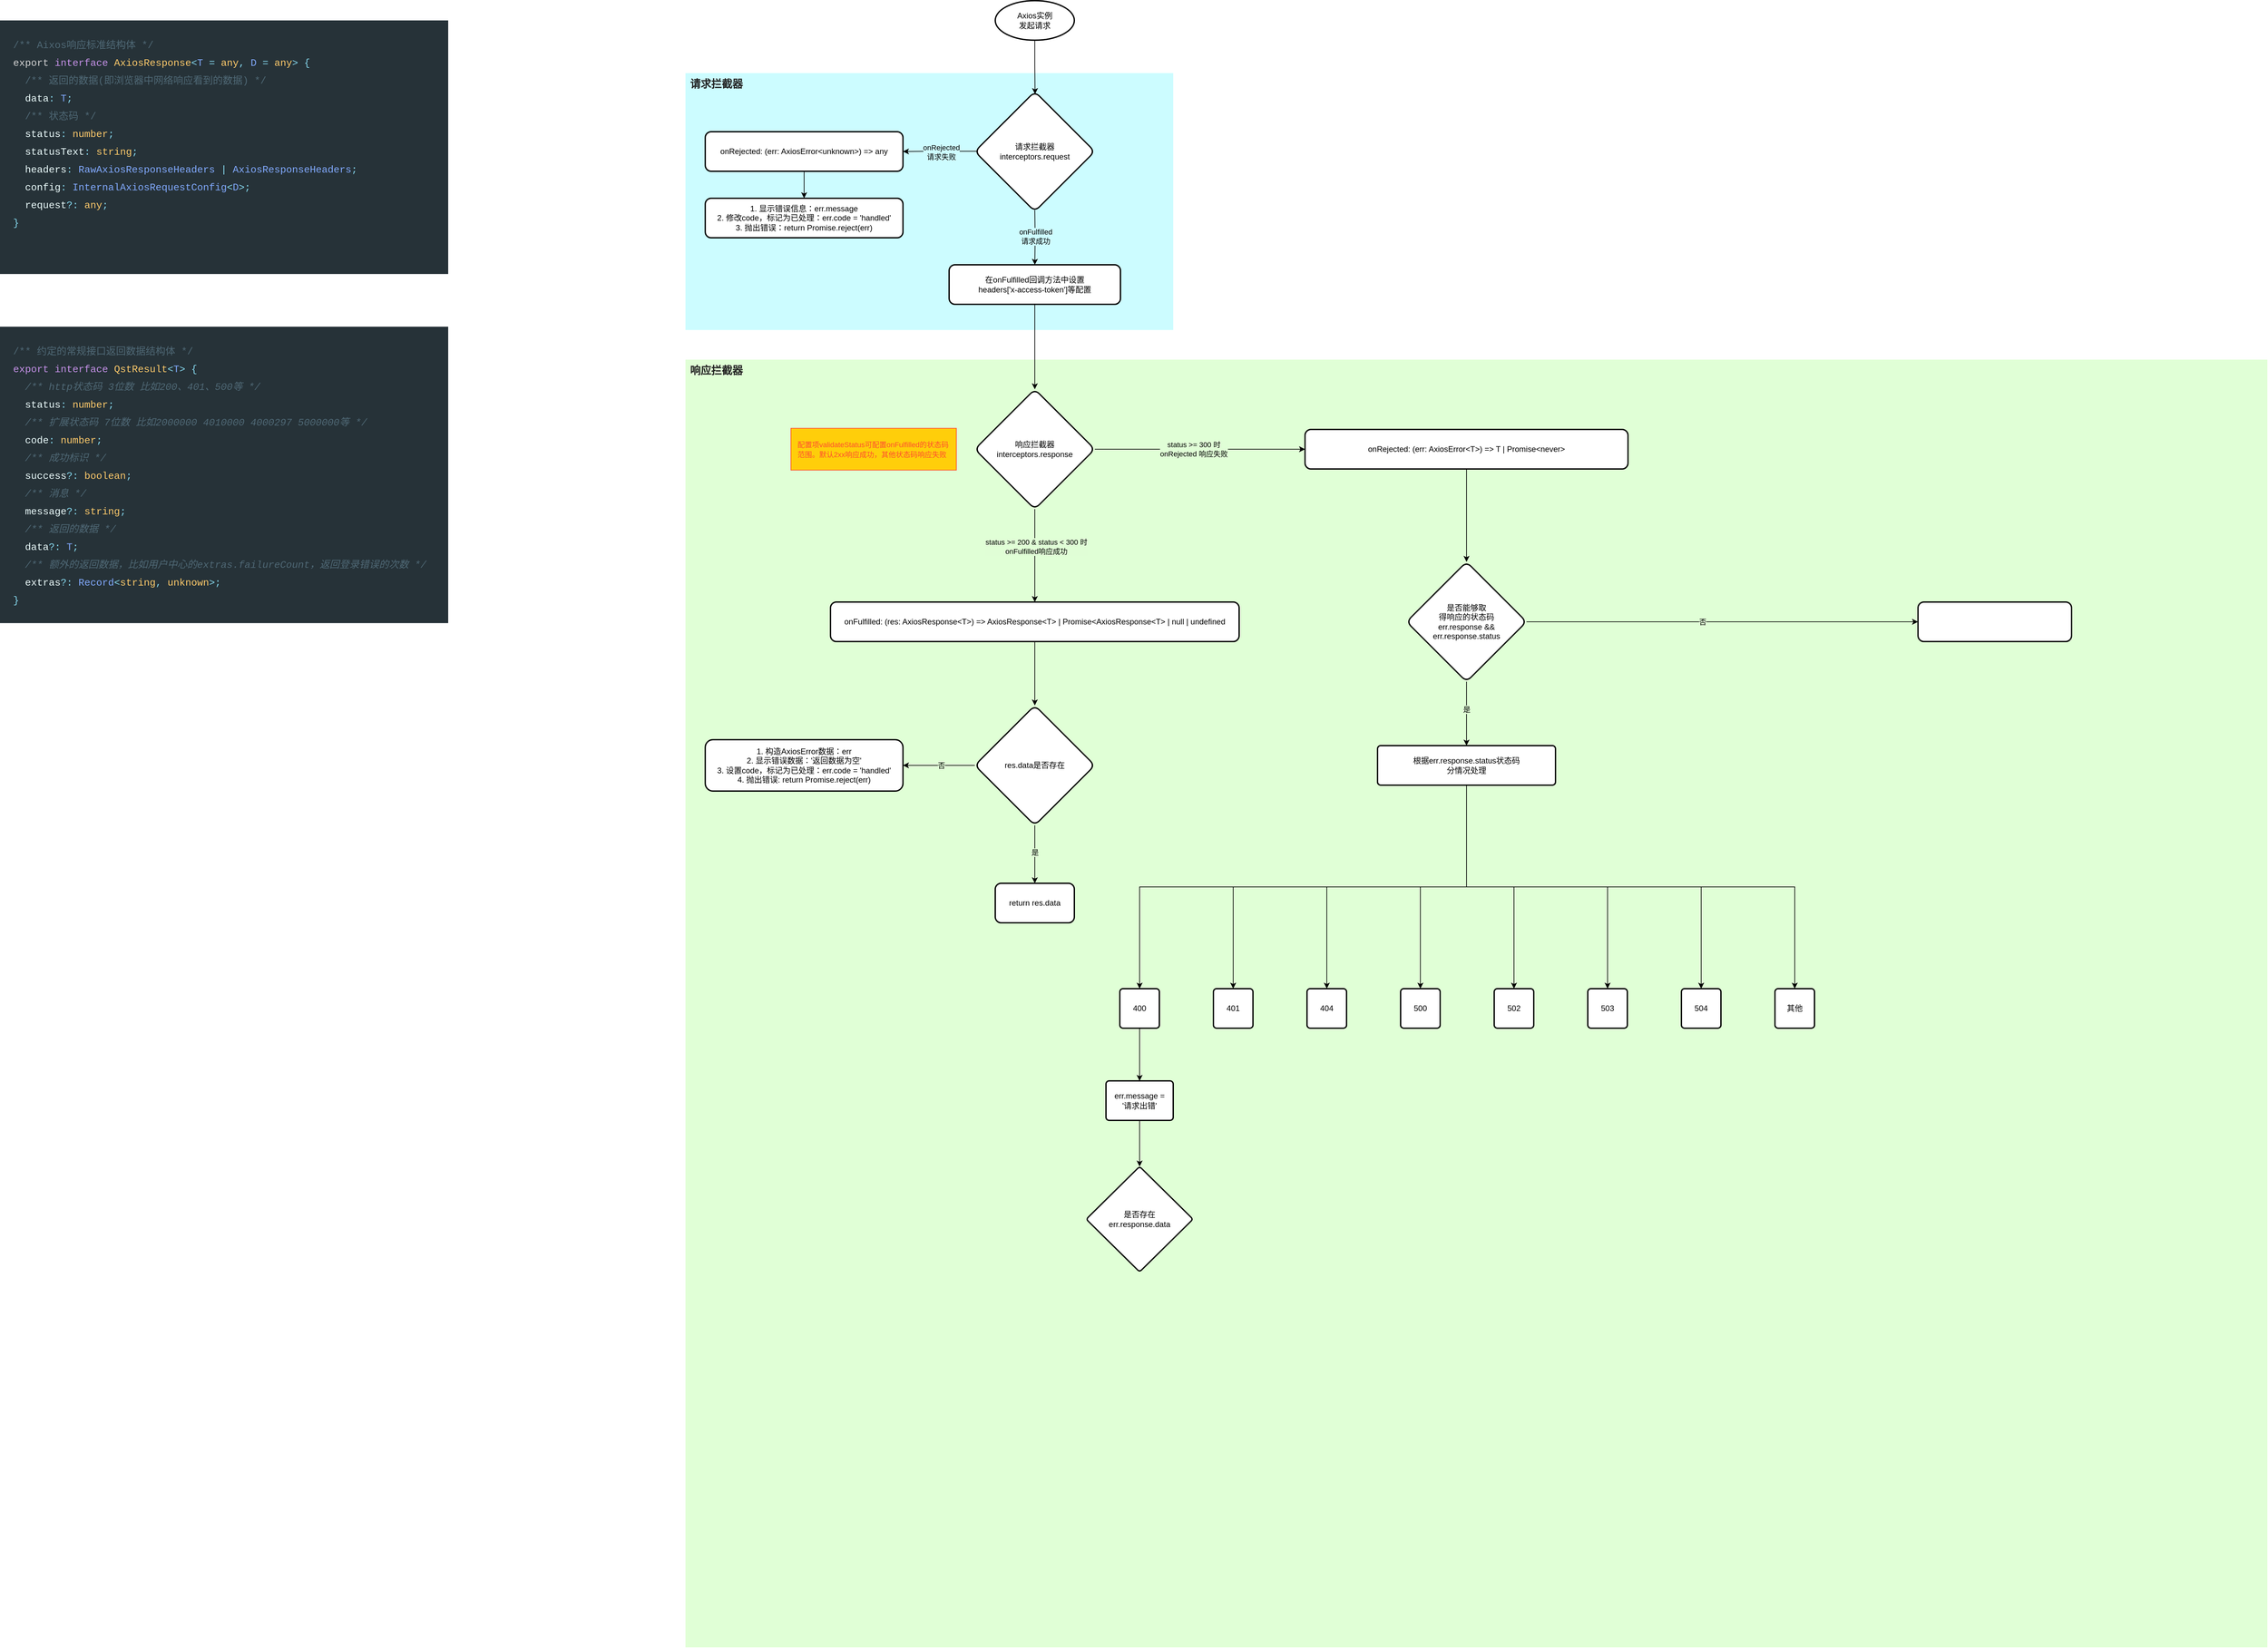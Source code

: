 <mxfile version="21.7.2" type="github">
  <diagram name="第 1 页" id="xQtrfD_Nb6HlviRhQj4i">
    <mxGraphModel dx="5224" dy="3092" grid="1" gridSize="10" guides="1" tooltips="1" connect="1" arrows="1" fold="1" page="1" pageScale="1" pageWidth="827" pageHeight="1169" math="0" shadow="0">
      <root>
        <mxCell id="0" />
        <mxCell id="1" parent="0" />
        <mxCell id="5VQ-BHDmZFzjsblghesp-70" value="响应拦截器" style="rounded=0;whiteSpace=wrap;html=1;fillColor=#E0FFD6;strokeColor=none;verticalAlign=top;align=left;spacingLeft=5;fontStyle=1;fontSize=16;fontColor=#222222;movable=0;resizable=0;rotatable=0;deletable=0;editable=0;locked=1;connectable=0;" vertex="1" parent="1">
          <mxGeometry x="1120" y="635" width="2400" height="1955" as="geometry" />
        </mxCell>
        <mxCell id="5VQ-BHDmZFzjsblghesp-57" value="请求拦截器" style="rounded=0;whiteSpace=wrap;html=1;fillColor=#ccfcff;strokeColor=none;verticalAlign=top;align=left;spacingLeft=5;fontStyle=1;fontSize=16;fontColor=#222222;movable=0;resizable=0;rotatable=0;deletable=0;editable=0;locked=1;connectable=0;" vertex="1" parent="1">
          <mxGeometry x="1120" y="200" width="740" height="390" as="geometry" />
        </mxCell>
        <mxCell id="5VQ-BHDmZFzjsblghesp-15" value="&lt;div style=&quot;font-family: &amp;quot;Fira Code&amp;quot;, Menlo, Monaco, &amp;quot;Courier New&amp;quot;, monospace, Menlo, Monaco, &amp;quot;Courier New&amp;quot;, monospace; font-size: 15px; line-height: 27px;&quot;&gt;&lt;div style=&quot;line-height: 27px;&quot;&gt;&lt;div style=&quot;&quot;&gt;&lt;font color=&quot;#4f6875&quot;&gt;/** 约定的常规接口返回数据结构体 */&lt;/font&gt;&lt;/div&gt;&lt;div style=&quot;color: rgb(212, 212, 212);&quot;&gt;&lt;span style=&quot;color: #c792ea;&quot;&gt;export&lt;/span&gt;&lt;span style=&quot;color: #eeffff;&quot;&gt; &lt;/span&gt;&lt;span style=&quot;color: #c792ea;&quot;&gt;interface&lt;/span&gt;&lt;span style=&quot;color: #eeffff;&quot;&gt; &lt;/span&gt;&lt;span style=&quot;color: #ffcb6b;&quot;&gt;QstResult&lt;/span&gt;&lt;span style=&quot;color: #89ddf3;&quot;&gt;&amp;lt;&lt;/span&gt;&lt;span style=&quot;color: #82aaff;&quot;&gt;T&lt;/span&gt;&lt;span style=&quot;color: #89ddf3;&quot;&gt;&amp;gt;&lt;/span&gt;&lt;span style=&quot;color: #eeffff;&quot;&gt; &lt;/span&gt;&lt;span style=&quot;color: #89ddf3;&quot;&gt;{&lt;/span&gt;&lt;/div&gt;&lt;div style=&quot;color: rgb(212, 212, 212);&quot;&gt;&lt;span style=&quot;color: #eeffff;&quot;&gt;&lt;/span&gt;&lt;span style=&quot;color: #4f6875;font-style: italic;&quot;&gt;&amp;nbsp; /** http状态码 3位数 比如200、401、500等 */&lt;/span&gt;&lt;/div&gt;&lt;div style=&quot;color: rgb(212, 212, 212);&quot;&gt;&lt;span style=&quot;color: #eeffff;&quot;&gt;&amp;nbsp; status&lt;/span&gt;&lt;span style=&quot;color: #89ddf3;&quot;&gt;:&lt;/span&gt;&lt;span style=&quot;color: #eeffff;&quot;&gt; &lt;/span&gt;&lt;span style=&quot;color: #ffcb6b;&quot;&gt;number&lt;/span&gt;&lt;span style=&quot;color: #89ddf3;&quot;&gt;;&lt;/span&gt;&lt;/div&gt;&lt;div style=&quot;color: rgb(212, 212, 212);&quot;&gt;&lt;span style=&quot;color: #eeffff;&quot;&gt;&lt;/span&gt;&lt;span style=&quot;color: #4f6875;font-style: italic;&quot;&gt;&amp;nbsp; /** 扩展状态码 7位数 比如2000000 4010000 4000297 5000000等 */&lt;/span&gt;&lt;/div&gt;&lt;div style=&quot;color: rgb(212, 212, 212);&quot;&gt;&lt;span style=&quot;color: #eeffff;&quot;&gt;&amp;nbsp; code&lt;/span&gt;&lt;span style=&quot;color: #89ddf3;&quot;&gt;:&lt;/span&gt;&lt;span style=&quot;color: #eeffff;&quot;&gt; &lt;/span&gt;&lt;span style=&quot;color: #ffcb6b;&quot;&gt;number&lt;/span&gt;&lt;span style=&quot;color: #89ddf3;&quot;&gt;;&lt;/span&gt;&lt;/div&gt;&lt;div style=&quot;color: rgb(212, 212, 212);&quot;&gt;&lt;span style=&quot;color: #eeffff;&quot;&gt;&lt;/span&gt;&lt;span style=&quot;color: #4f6875;font-style: italic;&quot;&gt;&amp;nbsp; /** 成功标识 */&lt;/span&gt;&lt;/div&gt;&lt;div style=&quot;color: rgb(212, 212, 212);&quot;&gt;&lt;span style=&quot;color: #eeffff;&quot;&gt;&amp;nbsp; success&lt;/span&gt;&lt;span style=&quot;color: #89ddf3;&quot;&gt;?:&lt;/span&gt;&lt;span style=&quot;color: #eeffff;&quot;&gt; &lt;/span&gt;&lt;span style=&quot;color: #ffcb6b;&quot;&gt;boolean&lt;/span&gt;&lt;span style=&quot;color: #89ddf3;&quot;&gt;;&lt;/span&gt;&lt;/div&gt;&lt;div style=&quot;color: rgb(212, 212, 212);&quot;&gt;&lt;span style=&quot;color: #eeffff;&quot;&gt;&lt;/span&gt;&lt;span style=&quot;color: #4f6875;font-style: italic;&quot;&gt;&amp;nbsp; /** 消息 */&lt;/span&gt;&lt;/div&gt;&lt;div style=&quot;color: rgb(212, 212, 212);&quot;&gt;&lt;span style=&quot;color: #eeffff;&quot;&gt;&amp;nbsp; message&lt;/span&gt;&lt;span style=&quot;color: #89ddf3;&quot;&gt;?:&lt;/span&gt;&lt;span style=&quot;color: #eeffff;&quot;&gt; &lt;/span&gt;&lt;span style=&quot;color: #ffcb6b;&quot;&gt;string&lt;/span&gt;&lt;span style=&quot;color: #89ddf3;&quot;&gt;;&lt;/span&gt;&lt;/div&gt;&lt;div style=&quot;color: rgb(212, 212, 212);&quot;&gt;&lt;span style=&quot;color: #eeffff;&quot;&gt;&lt;/span&gt;&lt;span style=&quot;color: #4f6875;font-style: italic;&quot;&gt;&amp;nbsp; /** 返回的数据 */&lt;/span&gt;&lt;/div&gt;&lt;div style=&quot;color: rgb(212, 212, 212);&quot;&gt;&lt;span style=&quot;color: #eeffff;&quot;&gt;&amp;nbsp; data&lt;/span&gt;&lt;span style=&quot;color: #89ddf3;&quot;&gt;?:&lt;/span&gt;&lt;span style=&quot;color: #eeffff;&quot;&gt; &lt;/span&gt;&lt;span style=&quot;color: #82aaff;&quot;&gt;T&lt;/span&gt;&lt;span style=&quot;color: #89ddf3;&quot;&gt;;&lt;/span&gt;&lt;/div&gt;&lt;div style=&quot;color: rgb(212, 212, 212);&quot;&gt;&lt;span style=&quot;color: #eeffff;&quot;&gt;&lt;/span&gt;&lt;span style=&quot;color: #4f6875;font-style: italic;&quot;&gt;&amp;nbsp; /** 额外的返回数据，比如用户中心的extras.failureCount，返回登录错误的次数 */&lt;/span&gt;&lt;/div&gt;&lt;div style=&quot;color: rgb(212, 212, 212);&quot;&gt;&lt;span style=&quot;color: #eeffff;&quot;&gt;&amp;nbsp; extras&lt;/span&gt;&lt;span style=&quot;color: #89ddf3;&quot;&gt;?:&lt;/span&gt;&lt;span style=&quot;color: #eeffff;&quot;&gt; &lt;/span&gt;&lt;span style=&quot;color: #82aaff;&quot;&gt;Record&lt;/span&gt;&lt;span style=&quot;color: #89ddf3;&quot;&gt;&amp;lt;&lt;/span&gt;&lt;span style=&quot;color: #ffcb6b;&quot;&gt;string&lt;/span&gt;&lt;span style=&quot;color: #89ddf3;&quot;&gt;,&lt;/span&gt;&lt;span style=&quot;color: #eeffff;&quot;&gt; &lt;/span&gt;&lt;span style=&quot;color: #ffcb6b;&quot;&gt;unknown&lt;/span&gt;&lt;span style=&quot;color: #89ddf3;&quot;&gt;&amp;gt;;&lt;/span&gt;&lt;/div&gt;&lt;div style=&quot;color: rgb(212, 212, 212);&quot;&gt;&lt;span style=&quot;color: #89ddf3;&quot;&gt;}&lt;/span&gt;&lt;/div&gt;&lt;/div&gt;&lt;/div&gt;" style="text;whiteSpace=wrap;html=1;perimeter=rectanglePerimeter;container=0;backgroundOutline=0;comic=0;labelBorderColor=none;verticalAlign=top;fontStyle=0;spacingTop=10;labelBackgroundColor=#263238;spacing=10;spacingLeft=10;spacingBottom=10;spacingRight=10;fillColor=#263238;" vertex="1" parent="1">
          <mxGeometry x="80" y="585" width="680" height="450" as="geometry" />
        </mxCell>
        <mxCell id="5VQ-BHDmZFzjsblghesp-24" value="&lt;div style=&quot;font-family: &amp;quot;Fira Code&amp;quot;, Menlo, Monaco, &amp;quot;Courier New&amp;quot;, monospace, Menlo, Monaco, &amp;quot;Courier New&amp;quot;, monospace; font-size: 15px; line-height: 27px;&quot;&gt;&lt;div style=&quot;line-height: 27px;&quot;&gt;&lt;div style=&quot;&quot;&gt;&lt;div style=&quot;line-height: 27px;&quot;&gt;&lt;div style=&quot;&quot;&gt;&lt;font color=&quot;#4f6875&quot;&gt;/** Aixos响应标准结构体 */&lt;/font&gt;&lt;br&gt;&lt;/div&gt;&lt;div style=&quot;color: rgb(212, 212, 212);&quot;&gt;export&lt;span style=&quot;color: #eeffff;&quot;&gt; &lt;/span&gt;&lt;span style=&quot;color: #c792ea;&quot;&gt;interface&lt;/span&gt;&lt;span style=&quot;color: #eeffff;&quot;&gt; &lt;/span&gt;&lt;span style=&quot;color: #ffcb6b;&quot;&gt;AxiosResponse&lt;/span&gt;&lt;span style=&quot;color: #89ddf3;&quot;&gt;&amp;lt;&lt;/span&gt;&lt;span style=&quot;color: #82aaff;&quot;&gt;T&lt;/span&gt;&lt;span style=&quot;color: #eeffff;&quot;&gt; &lt;/span&gt;&lt;span style=&quot;color: #89ddf3;&quot;&gt;=&lt;/span&gt;&lt;span style=&quot;color: #eeffff;&quot;&gt; &lt;/span&gt;&lt;span style=&quot;color: #ffcb6b;&quot;&gt;any&lt;/span&gt;&lt;span style=&quot;color: #89ddf3;&quot;&gt;,&lt;/span&gt;&lt;span style=&quot;color: #eeffff;&quot;&gt; &lt;/span&gt;&lt;span style=&quot;color: #82aaff;&quot;&gt;D&lt;/span&gt;&lt;span style=&quot;color: #eeffff;&quot;&gt; &lt;/span&gt;&lt;span style=&quot;color: #89ddf3;&quot;&gt;=&lt;/span&gt;&lt;span style=&quot;color: #eeffff;&quot;&gt; &lt;/span&gt;&lt;span style=&quot;color: #ffcb6b;&quot;&gt;any&lt;/span&gt;&lt;span style=&quot;color: #89ddf3;&quot;&gt;&amp;gt;&lt;/span&gt;&lt;span style=&quot;color: #eeffff;&quot;&gt; &lt;/span&gt;&lt;span style=&quot;color: #89ddf3;&quot;&gt;{&lt;/span&gt;&lt;/div&gt;&lt;div style=&quot;&quot;&gt;&lt;span style=&quot;color: rgb(137, 221, 243);&quot;&gt;&amp;nbsp; &lt;/span&gt;&lt;font color=&quot;#4f6875&quot;&gt;/** 返回的数据(即浏览器中网络响应看到的数据) */&lt;/font&gt;&lt;/div&gt;&lt;div style=&quot;color: rgb(212, 212, 212);&quot;&gt;&lt;span style=&quot;color: #eeffff;&quot;&gt;&amp;nbsp; data&lt;/span&gt;&lt;span style=&quot;color: #89ddf3;&quot;&gt;:&lt;/span&gt;&lt;span style=&quot;color: #eeffff;&quot;&gt; &lt;/span&gt;&lt;span style=&quot;color: #82aaff;&quot;&gt;T&lt;/span&gt;&lt;span style=&quot;color: #89ddf3;&quot;&gt;;&lt;/span&gt;&lt;/div&gt;&lt;div style=&quot;&quot;&gt;&lt;span style=&quot;color: rgb(137, 221, 243);&quot;&gt;&amp;nbsp;&amp;nbsp;&lt;/span&gt;&lt;font color=&quot;#4f6875&quot;&gt;/** 状态码 */&lt;/font&gt;&lt;/div&gt;&lt;div style=&quot;color: rgb(212, 212, 212);&quot;&gt;&lt;span style=&quot;color: #eeffff;&quot;&gt;&amp;nbsp; status&lt;/span&gt;&lt;span style=&quot;color: #89ddf3;&quot;&gt;:&lt;/span&gt;&lt;span style=&quot;color: #eeffff;&quot;&gt; &lt;/span&gt;&lt;span style=&quot;color: #ffcb6b;&quot;&gt;number&lt;/span&gt;&lt;span style=&quot;color: #89ddf3;&quot;&gt;;&lt;/span&gt;&lt;/div&gt;&lt;div style=&quot;color: rgb(212, 212, 212);&quot;&gt;&lt;span style=&quot;color: #eeffff;&quot;&gt;&amp;nbsp; statusText&lt;/span&gt;&lt;span style=&quot;color: #89ddf3;&quot;&gt;:&lt;/span&gt;&lt;span style=&quot;color: #eeffff;&quot;&gt; &lt;/span&gt;&lt;span style=&quot;color: #ffcb6b;&quot;&gt;string&lt;/span&gt;&lt;span style=&quot;color: #89ddf3;&quot;&gt;;&lt;/span&gt;&lt;/div&gt;&lt;div style=&quot;color: rgb(212, 212, 212);&quot;&gt;&lt;span style=&quot;color: #eeffff;&quot;&gt;&amp;nbsp; headers&lt;/span&gt;&lt;span style=&quot;color: #89ddf3;&quot;&gt;:&lt;/span&gt;&lt;span style=&quot;color: #eeffff;&quot;&gt; &lt;/span&gt;&lt;span style=&quot;color: #82aaff;&quot;&gt;RawAxiosResponseHeaders&lt;/span&gt;&lt;span style=&quot;color: #eeffff;&quot;&gt; &lt;/span&gt;&lt;span style=&quot;color: #89ddf3;&quot;&gt;|&lt;/span&gt;&lt;span style=&quot;color: #eeffff;&quot;&gt; &lt;/span&gt;&lt;span style=&quot;color: #82aaff;&quot;&gt;AxiosResponseHeaders&lt;/span&gt;&lt;span style=&quot;color: #89ddf3;&quot;&gt;;&lt;/span&gt;&lt;/div&gt;&lt;div style=&quot;color: rgb(212, 212, 212);&quot;&gt;&lt;span style=&quot;color: #eeffff;&quot;&gt;&amp;nbsp; config&lt;/span&gt;&lt;span style=&quot;color: #89ddf3;&quot;&gt;:&lt;/span&gt;&lt;span style=&quot;color: #eeffff;&quot;&gt; &lt;/span&gt;&lt;span style=&quot;color: #82aaff;&quot;&gt;InternalAxiosRequestConfig&lt;/span&gt;&lt;span style=&quot;color: #89ddf3;&quot;&gt;&amp;lt;&lt;/span&gt;&lt;span style=&quot;color: #82aaff;&quot;&gt;D&lt;/span&gt;&lt;span style=&quot;color: #89ddf3;&quot;&gt;&amp;gt;;&lt;/span&gt;&lt;/div&gt;&lt;div style=&quot;color: rgb(212, 212, 212);&quot;&gt;&lt;span style=&quot;color: #eeffff;&quot;&gt;&amp;nbsp; request&lt;/span&gt;&lt;span style=&quot;color: #89ddf3;&quot;&gt;?:&lt;/span&gt;&lt;span style=&quot;color: #eeffff;&quot;&gt; &lt;/span&gt;&lt;span style=&quot;color: #ffcb6b;&quot;&gt;any&lt;/span&gt;&lt;span style=&quot;color: #89ddf3;&quot;&gt;;&lt;/span&gt;&lt;/div&gt;&lt;div style=&quot;color: rgb(212, 212, 212);&quot;&gt;&lt;span style=&quot;color: #89ddf3;&quot;&gt;}&lt;/span&gt;&lt;/div&gt;&lt;/div&gt;&lt;/div&gt;&lt;/div&gt;&lt;/div&gt;" style="text;whiteSpace=wrap;html=1;perimeter=rectanglePerimeter;container=0;backgroundOutline=0;comic=0;labelBorderColor=none;verticalAlign=top;fontStyle=0;spacingTop=10;labelBackgroundColor=#263238;spacing=10;spacingLeft=10;spacingBottom=10;spacingRight=10;fillColor=#263238;" vertex="1" parent="1">
          <mxGeometry x="80" y="120" width="680" height="385" as="geometry" />
        </mxCell>
        <mxCell id="5VQ-BHDmZFzjsblghesp-45" value="" style="edgeStyle=orthogonalEdgeStyle;rounded=0;orthogonalLoop=1;jettySize=auto;html=1;entryX=0.502;entryY=0.021;entryDx=0;entryDy=0;entryPerimeter=0;" edge="1" parent="1" source="5VQ-BHDmZFzjsblghesp-25" target="5VQ-BHDmZFzjsblghesp-46">
          <mxGeometry relative="1" as="geometry">
            <mxPoint x="1650" y="220" as="targetPoint" />
          </mxGeometry>
        </mxCell>
        <mxCell id="5VQ-BHDmZFzjsblghesp-25" value="Axios实例&lt;br&gt;发起请求" style="strokeWidth=2;html=1;shape=mxgraph.flowchart.start_1;whiteSpace=wrap;" vertex="1" parent="1">
          <mxGeometry x="1590" y="90" width="120" height="60" as="geometry" />
        </mxCell>
        <mxCell id="5VQ-BHDmZFzjsblghesp-34" value="" style="edgeStyle=orthogonalEdgeStyle;rounded=0;orthogonalLoop=1;jettySize=auto;html=1;exitX=0.024;exitY=0.498;exitDx=0;exitDy=0;exitPerimeter=0;" edge="1" parent="1" source="5VQ-BHDmZFzjsblghesp-46" target="5VQ-BHDmZFzjsblghesp-33">
          <mxGeometry relative="1" as="geometry">
            <mxPoint x="1560" y="319" as="sourcePoint" />
          </mxGeometry>
        </mxCell>
        <mxCell id="5VQ-BHDmZFzjsblghesp-38" value="onRejected&lt;br&gt;请求失败" style="edgeLabel;html=1;align=center;verticalAlign=middle;resizable=0;points=[];labelBackgroundColor=#cdfcff;" vertex="1" connectable="0" parent="5VQ-BHDmZFzjsblghesp-34">
          <mxGeometry x="-0.028" y="1" relative="1" as="geometry">
            <mxPoint as="offset" />
          </mxGeometry>
        </mxCell>
        <mxCell id="5VQ-BHDmZFzjsblghesp-40" value="" style="edgeStyle=orthogonalEdgeStyle;rounded=0;orthogonalLoop=1;jettySize=auto;html=1;" edge="1" parent="1" target="5VQ-BHDmZFzjsblghesp-39">
          <mxGeometry relative="1" as="geometry">
            <mxPoint x="1650" y="408" as="sourcePoint" />
          </mxGeometry>
        </mxCell>
        <mxCell id="5VQ-BHDmZFzjsblghesp-41" value="onFulfilled&lt;br&gt;请求成功" style="edgeLabel;html=1;align=center;verticalAlign=middle;resizable=0;points=[];labelBackgroundColor=#cdfcff;" vertex="1" connectable="0" parent="5VQ-BHDmZFzjsblghesp-40">
          <mxGeometry x="-0.045" y="4" relative="1" as="geometry">
            <mxPoint x="-4" as="offset" />
          </mxGeometry>
        </mxCell>
        <mxCell id="5VQ-BHDmZFzjsblghesp-62" value="" style="edgeStyle=orthogonalEdgeStyle;rounded=0;orthogonalLoop=1;jettySize=auto;html=1;" edge="1" parent="1" source="5VQ-BHDmZFzjsblghesp-33" target="5VQ-BHDmZFzjsblghesp-61">
          <mxGeometry relative="1" as="geometry" />
        </mxCell>
        <mxCell id="5VQ-BHDmZFzjsblghesp-33" value="onRejected: (err: AxiosError&amp;lt;unknown&amp;gt;) =&amp;gt; any" style="rounded=1;whiteSpace=wrap;html=1;strokeWidth=2;" vertex="1" parent="1">
          <mxGeometry x="1150" y="289" width="300" height="60" as="geometry" />
        </mxCell>
        <mxCell id="5VQ-BHDmZFzjsblghesp-43" value="" style="edgeStyle=orthogonalEdgeStyle;rounded=0;orthogonalLoop=1;jettySize=auto;html=1;" edge="1" parent="1" source="5VQ-BHDmZFzjsblghesp-39" target="5VQ-BHDmZFzjsblghesp-42">
          <mxGeometry relative="1" as="geometry" />
        </mxCell>
        <mxCell id="5VQ-BHDmZFzjsblghesp-39" value="在onFulfilled回调方法中设置&lt;br&gt;headers[&#39;x-access-token&#39;]等配置" style="rounded=1;whiteSpace=wrap;html=1;strokeWidth=2;" vertex="1" parent="1">
          <mxGeometry x="1520" y="491" width="260" height="60" as="geometry" />
        </mxCell>
        <mxCell id="5VQ-BHDmZFzjsblghesp-48" value="" style="edgeStyle=orthogonalEdgeStyle;rounded=0;orthogonalLoop=1;jettySize=auto;html=1;" edge="1" parent="1" source="5VQ-BHDmZFzjsblghesp-42" target="5VQ-BHDmZFzjsblghesp-47">
          <mxGeometry relative="1" as="geometry" />
        </mxCell>
        <mxCell id="5VQ-BHDmZFzjsblghesp-49" value="status &amp;gt;= 200 &amp;amp; status &amp;lt; 300 时&lt;br&gt;onFulfilled响应成功" style="edgeLabel;html=1;align=center;verticalAlign=middle;resizable=0;points=[];labelBackgroundColor=#e0fed6;" vertex="1" connectable="0" parent="5VQ-BHDmZFzjsblghesp-48">
          <mxGeometry x="-0.192" y="2" relative="1" as="geometry">
            <mxPoint as="offset" />
          </mxGeometry>
        </mxCell>
        <mxCell id="5VQ-BHDmZFzjsblghesp-53" value="" style="edgeStyle=orthogonalEdgeStyle;rounded=0;orthogonalLoop=1;jettySize=auto;html=1;" edge="1" parent="1" source="5VQ-BHDmZFzjsblghesp-42" target="5VQ-BHDmZFzjsblghesp-52">
          <mxGeometry relative="1" as="geometry" />
        </mxCell>
        <mxCell id="5VQ-BHDmZFzjsblghesp-54" value="status &amp;gt;= 300 时&lt;br&gt;onRejected 响应失败" style="edgeLabel;html=1;align=center;verticalAlign=middle;resizable=0;points=[];labelBackgroundColor=#e0fed6;" vertex="1" connectable="0" parent="5VQ-BHDmZFzjsblghesp-53">
          <mxGeometry x="-0.064" relative="1" as="geometry">
            <mxPoint as="offset" />
          </mxGeometry>
        </mxCell>
        <mxCell id="5VQ-BHDmZFzjsblghesp-42" value="响应拦截器&lt;br&gt;interceptors.response" style="rhombus;whiteSpace=wrap;html=1;rounded=1;strokeWidth=2;" vertex="1" parent="1">
          <mxGeometry x="1559" y="680" width="182" height="182" as="geometry" />
        </mxCell>
        <mxCell id="5VQ-BHDmZFzjsblghesp-46" value="请求拦截器&lt;br&gt;interceptors.request" style="rhombus;whiteSpace=wrap;html=1;rounded=1;strokeWidth=2;" vertex="1" parent="1">
          <mxGeometry x="1559" y="228" width="182" height="182" as="geometry" />
        </mxCell>
        <mxCell id="5VQ-BHDmZFzjsblghesp-51" value="" style="edgeStyle=orthogonalEdgeStyle;rounded=0;orthogonalLoop=1;jettySize=auto;html=1;" edge="1" parent="1" source="5VQ-BHDmZFzjsblghesp-47" target="5VQ-BHDmZFzjsblghesp-50">
          <mxGeometry relative="1" as="geometry" />
        </mxCell>
        <mxCell id="5VQ-BHDmZFzjsblghesp-47" value="onFulfilled: (res: AxiosResponse&amp;lt;T&amp;gt;) =&amp;gt; AxiosResponse&amp;lt;T&amp;gt; | Promise&amp;lt;AxiosResponse&amp;lt;T&amp;gt; | null | undefined" style="whiteSpace=wrap;html=1;rounded=1;strokeWidth=2;" vertex="1" parent="1">
          <mxGeometry x="1340" y="1003" width="620" height="60" as="geometry" />
        </mxCell>
        <mxCell id="5VQ-BHDmZFzjsblghesp-59" value="" style="edgeStyle=orthogonalEdgeStyle;rounded=0;orthogonalLoop=1;jettySize=auto;html=1;" edge="1" parent="1" source="5VQ-BHDmZFzjsblghesp-50" target="5VQ-BHDmZFzjsblghesp-58">
          <mxGeometry relative="1" as="geometry" />
        </mxCell>
        <mxCell id="5VQ-BHDmZFzjsblghesp-60" value="否" style="edgeLabel;html=1;align=center;verticalAlign=middle;resizable=0;points=[];labelBackgroundColor=#e0fed6;" vertex="1" connectable="0" parent="5VQ-BHDmZFzjsblghesp-59">
          <mxGeometry x="-0.056" relative="1" as="geometry">
            <mxPoint as="offset" />
          </mxGeometry>
        </mxCell>
        <mxCell id="5VQ-BHDmZFzjsblghesp-68" value="" style="edgeStyle=orthogonalEdgeStyle;rounded=0;orthogonalLoop=1;jettySize=auto;html=1;" edge="1" parent="1" source="5VQ-BHDmZFzjsblghesp-50" target="5VQ-BHDmZFzjsblghesp-67">
          <mxGeometry relative="1" as="geometry" />
        </mxCell>
        <mxCell id="5VQ-BHDmZFzjsblghesp-69" value="是" style="edgeLabel;html=1;align=center;verticalAlign=middle;resizable=0;points=[];labelBackgroundColor=#e0fed6;" vertex="1" connectable="0" parent="5VQ-BHDmZFzjsblghesp-68">
          <mxGeometry x="-0.069" y="4" relative="1" as="geometry">
            <mxPoint x="-4" as="offset" />
          </mxGeometry>
        </mxCell>
        <mxCell id="5VQ-BHDmZFzjsblghesp-50" value="res.data是否存在" style="rhombus;whiteSpace=wrap;html=1;rounded=1;strokeWidth=2;" vertex="1" parent="1">
          <mxGeometry x="1559" y="1160" width="182" height="182" as="geometry" />
        </mxCell>
        <mxCell id="5VQ-BHDmZFzjsblghesp-73" value="" style="edgeStyle=orthogonalEdgeStyle;rounded=0;orthogonalLoop=1;jettySize=auto;html=1;" edge="1" parent="1" source="5VQ-BHDmZFzjsblghesp-52" target="5VQ-BHDmZFzjsblghesp-72">
          <mxGeometry relative="1" as="geometry" />
        </mxCell>
        <mxCell id="5VQ-BHDmZFzjsblghesp-52" value="onRejected: (err: AxiosError&amp;lt;T&amp;gt;) =&amp;gt; T | Promise&amp;lt;never&amp;gt;" style="whiteSpace=wrap;html=1;rounded=1;strokeWidth=2;" vertex="1" parent="1">
          <mxGeometry x="2060" y="741" width="490" height="60" as="geometry" />
        </mxCell>
        <mxCell id="5VQ-BHDmZFzjsblghesp-56" value="&lt;span style=&quot;font-family: Helvetica; font-size: 11px; font-style: normal; font-variant-ligatures: normal; font-variant-caps: normal; font-weight: 400; letter-spacing: normal; orphans: 2; text-align: center; text-indent: 0px; text-transform: none; widows: 2; word-spacing: 0px; -webkit-text-stroke-width: 0px; text-decoration-thickness: initial; text-decoration-style: initial; text-decoration-color: initial; float: none; display: inline !important;&quot;&gt;配置项validateStatus可配置onFulfilled的状态码范围。&lt;/span&gt;&lt;span style=&quot;font-family: Helvetica; font-size: 11px; font-style: normal; font-variant-ligatures: normal; font-variant-caps: normal; font-weight: 400; letter-spacing: normal; orphans: 2; text-align: center; text-indent: 0px; text-transform: none; widows: 2; word-spacing: 0px; -webkit-text-stroke-width: 0px; text-decoration-thickness: initial; text-decoration-style: initial; text-decoration-color: initial; float: none; display: inline !important;&quot;&gt;默认2xx响应成功，其他状态码响应失败&lt;/span&gt;" style="text;whiteSpace=wrap;html=1;labelBackgroundColor=#fece0a;fillColor=#FFCE0A;spacingTop=5;spacing=5;spacingLeft=5;spacingRight=5;spacingBottom=5;verticalAlign=middle;fontColor=#FF4C30;strokeColor=#ff4c30;rounded=0;shadow=0;glass=0;" vertex="1" parent="1">
          <mxGeometry x="1280" y="739.25" width="251" height="63.5" as="geometry" />
        </mxCell>
        <mxCell id="5VQ-BHDmZFzjsblghesp-58" value="1. 构造AxiosError数据：err&lt;br&gt;2. 显示错误数据：&#39;返回数据为空&#39;&lt;br&gt;3. 设置code，标记为已处理：err.code = &#39;handled&#39;&lt;br&gt;4. 抛出错误: return Promise.reject(err)" style="whiteSpace=wrap;html=1;rounded=1;strokeWidth=2;" vertex="1" parent="1">
          <mxGeometry x="1150" y="1212" width="300" height="78" as="geometry" />
        </mxCell>
        <mxCell id="5VQ-BHDmZFzjsblghesp-61" value="1. 显示错误信息：err.message&lt;br&gt;2. 修改code，标记为已处理：err.code = &#39;handled&#39;&lt;br&gt;3. 抛出错误：return Promise.reject(err)" style="rounded=1;whiteSpace=wrap;html=1;strokeWidth=2;" vertex="1" parent="1">
          <mxGeometry x="1150" y="390" width="300" height="60" as="geometry" />
        </mxCell>
        <mxCell id="5VQ-BHDmZFzjsblghesp-67" value="return res.data" style="whiteSpace=wrap;html=1;rounded=1;strokeWidth=2;" vertex="1" parent="1">
          <mxGeometry x="1590" y="1430" width="120" height="60" as="geometry" />
        </mxCell>
        <mxCell id="5VQ-BHDmZFzjsblghesp-75" value="" style="edgeStyle=orthogonalEdgeStyle;rounded=0;orthogonalLoop=1;jettySize=auto;html=1;" edge="1" parent="1" source="5VQ-BHDmZFzjsblghesp-72" target="5VQ-BHDmZFzjsblghesp-74">
          <mxGeometry relative="1" as="geometry" />
        </mxCell>
        <mxCell id="5VQ-BHDmZFzjsblghesp-76" value="是" style="edgeLabel;html=1;align=center;verticalAlign=middle;resizable=0;points=[];labelBackgroundColor=#e0fed6;" vertex="1" connectable="0" parent="5VQ-BHDmZFzjsblghesp-75">
          <mxGeometry x="-0.149" y="3" relative="1" as="geometry">
            <mxPoint x="-3" as="offset" />
          </mxGeometry>
        </mxCell>
        <mxCell id="5VQ-BHDmZFzjsblghesp-78" value="" style="edgeStyle=orthogonalEdgeStyle;rounded=0;orthogonalLoop=1;jettySize=auto;html=1;" edge="1" parent="1" source="5VQ-BHDmZFzjsblghesp-72" target="5VQ-BHDmZFzjsblghesp-77">
          <mxGeometry relative="1" as="geometry" />
        </mxCell>
        <mxCell id="5VQ-BHDmZFzjsblghesp-79" value="否" style="edgeLabel;html=1;align=center;verticalAlign=middle;resizable=0;points=[];labelBackgroundColor=#e0fed6;" vertex="1" connectable="0" parent="5VQ-BHDmZFzjsblghesp-78">
          <mxGeometry x="-0.12" relative="1" as="geometry">
            <mxPoint x="5" as="offset" />
          </mxGeometry>
        </mxCell>
        <mxCell id="5VQ-BHDmZFzjsblghesp-72" value="是否能够取&lt;br&gt;得响应的状态码&lt;br&gt;err.response &amp;amp;&amp;amp; err.response.status" style="rhombus;whiteSpace=wrap;html=1;rounded=1;strokeWidth=2;" vertex="1" parent="1">
          <mxGeometry x="2214" y="942" width="182" height="182" as="geometry" />
        </mxCell>
        <mxCell id="5VQ-BHDmZFzjsblghesp-87" value="" style="edgeStyle=orthogonalEdgeStyle;rounded=0;orthogonalLoop=1;jettySize=auto;html=1;exitX=0.5;exitY=1;exitDx=0;exitDy=0;" edge="1" parent="1" source="5VQ-BHDmZFzjsblghesp-74" target="5VQ-BHDmZFzjsblghesp-86">
          <mxGeometry relative="1" as="geometry" />
        </mxCell>
        <mxCell id="5VQ-BHDmZFzjsblghesp-74" value="根据err.response.status状态码&lt;br&gt;分情况处理" style="whiteSpace=wrap;html=1;rounded=1;strokeWidth=2;arcSize=8;" vertex="1" parent="1">
          <mxGeometry x="2170" y="1221" width="270" height="60" as="geometry" />
        </mxCell>
        <mxCell id="5VQ-BHDmZFzjsblghesp-77" value="" style="whiteSpace=wrap;html=1;rounded=1;strokeWidth=2;" vertex="1" parent="1">
          <mxGeometry x="2990" y="1003" width="233" height="60" as="geometry" />
        </mxCell>
        <mxCell id="5VQ-BHDmZFzjsblghesp-114" value="" style="edgeStyle=orthogonalEdgeStyle;rounded=0;orthogonalLoop=1;jettySize=auto;html=1;" edge="1" parent="1" source="5VQ-BHDmZFzjsblghesp-86" target="5VQ-BHDmZFzjsblghesp-113">
          <mxGeometry relative="1" as="geometry" />
        </mxCell>
        <mxCell id="5VQ-BHDmZFzjsblghesp-86" value="400" style="whiteSpace=wrap;html=1;rounded=1;strokeWidth=2;arcSize=8;" vertex="1" parent="1">
          <mxGeometry x="1779" y="1590" width="60" height="60" as="geometry" />
        </mxCell>
        <mxCell id="5VQ-BHDmZFzjsblghesp-95" value="" style="edgeStyle=orthogonalEdgeStyle;rounded=0;orthogonalLoop=1;jettySize=auto;html=1;exitX=0.5;exitY=1;exitDx=0;exitDy=0;" edge="1" parent="1" target="5VQ-BHDmZFzjsblghesp-96" source="5VQ-BHDmZFzjsblghesp-74">
          <mxGeometry relative="1" as="geometry">
            <mxPoint x="2320" y="1381" as="sourcePoint" />
          </mxGeometry>
        </mxCell>
        <mxCell id="5VQ-BHDmZFzjsblghesp-96" value="401" style="whiteSpace=wrap;html=1;rounded=1;strokeWidth=2;arcSize=8;" vertex="1" parent="1">
          <mxGeometry x="1921" y="1590" width="60" height="60" as="geometry" />
        </mxCell>
        <mxCell id="5VQ-BHDmZFzjsblghesp-97" value="" style="edgeStyle=orthogonalEdgeStyle;rounded=0;orthogonalLoop=1;jettySize=auto;html=1;exitX=0.5;exitY=1;exitDx=0;exitDy=0;" edge="1" parent="1" target="5VQ-BHDmZFzjsblghesp-98" source="5VQ-BHDmZFzjsblghesp-74">
          <mxGeometry relative="1" as="geometry">
            <mxPoint x="2465" y="1380" as="sourcePoint" />
          </mxGeometry>
        </mxCell>
        <mxCell id="5VQ-BHDmZFzjsblghesp-98" value="404" style="whiteSpace=wrap;html=1;rounded=1;strokeWidth=2;arcSize=8;" vertex="1" parent="1">
          <mxGeometry x="2063" y="1590" width="60" height="60" as="geometry" />
        </mxCell>
        <mxCell id="5VQ-BHDmZFzjsblghesp-99" value="" style="edgeStyle=orthogonalEdgeStyle;rounded=0;orthogonalLoop=1;jettySize=auto;html=1;exitX=0.5;exitY=1;exitDx=0;exitDy=0;" edge="1" parent="1" target="5VQ-BHDmZFzjsblghesp-100" source="5VQ-BHDmZFzjsblghesp-74">
          <mxGeometry relative="1" as="geometry">
            <mxPoint x="2382.5" y="1380" as="sourcePoint" />
          </mxGeometry>
        </mxCell>
        <mxCell id="5VQ-BHDmZFzjsblghesp-100" value="500" style="whiteSpace=wrap;html=1;rounded=1;strokeWidth=2;arcSize=8;" vertex="1" parent="1">
          <mxGeometry x="2205" y="1590" width="60" height="60" as="geometry" />
        </mxCell>
        <mxCell id="5VQ-BHDmZFzjsblghesp-101" value="" style="edgeStyle=orthogonalEdgeStyle;rounded=0;orthogonalLoop=1;jettySize=auto;html=1;exitX=0.5;exitY=1;exitDx=0;exitDy=0;" edge="1" parent="1" target="5VQ-BHDmZFzjsblghesp-102" source="5VQ-BHDmZFzjsblghesp-74">
          <mxGeometry relative="1" as="geometry">
            <mxPoint x="2416" y="1310" as="sourcePoint" />
          </mxGeometry>
        </mxCell>
        <mxCell id="5VQ-BHDmZFzjsblghesp-102" value="502" style="whiteSpace=wrap;html=1;rounded=1;strokeWidth=2;arcSize=8;" vertex="1" parent="1">
          <mxGeometry x="2347" y="1590" width="60" height="60" as="geometry" />
        </mxCell>
        <mxCell id="5VQ-BHDmZFzjsblghesp-103" value="" style="edgeStyle=orthogonalEdgeStyle;rounded=0;orthogonalLoop=1;jettySize=auto;html=1;exitX=0.5;exitY=1;exitDx=0;exitDy=0;" edge="1" parent="1" target="5VQ-BHDmZFzjsblghesp-104" source="5VQ-BHDmZFzjsblghesp-74">
          <mxGeometry relative="1" as="geometry">
            <mxPoint x="2255" y="1350" as="sourcePoint" />
          </mxGeometry>
        </mxCell>
        <mxCell id="5VQ-BHDmZFzjsblghesp-104" value="503" style="whiteSpace=wrap;html=1;rounded=1;strokeWidth=2;arcSize=8;" vertex="1" parent="1">
          <mxGeometry x="2489" y="1590" width="60" height="60" as="geometry" />
        </mxCell>
        <mxCell id="5VQ-BHDmZFzjsblghesp-105" value="" style="edgeStyle=orthogonalEdgeStyle;rounded=0;orthogonalLoop=1;jettySize=auto;html=1;exitX=0.5;exitY=1;exitDx=0;exitDy=0;" edge="1" parent="1" target="5VQ-BHDmZFzjsblghesp-106" source="5VQ-BHDmZFzjsblghesp-74">
          <mxGeometry relative="1" as="geometry">
            <mxPoint x="2356" y="1390" as="sourcePoint" />
          </mxGeometry>
        </mxCell>
        <mxCell id="5VQ-BHDmZFzjsblghesp-106" value="504" style="whiteSpace=wrap;html=1;rounded=1;strokeWidth=2;arcSize=8;" vertex="1" parent="1">
          <mxGeometry x="2631" y="1590" width="60" height="60" as="geometry" />
        </mxCell>
        <mxCell id="5VQ-BHDmZFzjsblghesp-107" value="" style="edgeStyle=orthogonalEdgeStyle;rounded=0;orthogonalLoop=1;jettySize=auto;html=1;exitX=0.5;exitY=1;exitDx=0;exitDy=0;" edge="1" parent="1" target="5VQ-BHDmZFzjsblghesp-108" source="5VQ-BHDmZFzjsblghesp-74">
          <mxGeometry relative="1" as="geometry">
            <mxPoint x="2350" y="1390" as="sourcePoint" />
          </mxGeometry>
        </mxCell>
        <mxCell id="5VQ-BHDmZFzjsblghesp-108" value="其他" style="whiteSpace=wrap;html=1;rounded=1;strokeWidth=2;arcSize=8;" vertex="1" parent="1">
          <mxGeometry x="2773" y="1590" width="60" height="60" as="geometry" />
        </mxCell>
        <mxCell id="5VQ-BHDmZFzjsblghesp-116" value="" style="edgeStyle=orthogonalEdgeStyle;rounded=0;orthogonalLoop=1;jettySize=auto;html=1;" edge="1" parent="1" source="5VQ-BHDmZFzjsblghesp-113" target="5VQ-BHDmZFzjsblghesp-115">
          <mxGeometry relative="1" as="geometry" />
        </mxCell>
        <mxCell id="5VQ-BHDmZFzjsblghesp-113" value="err.message =&lt;br&gt;&#39;请求出错&#39;" style="whiteSpace=wrap;html=1;rounded=1;strokeWidth=2;arcSize=8;" vertex="1" parent="1">
          <mxGeometry x="1758" y="1730" width="102" height="60" as="geometry" />
        </mxCell>
        <mxCell id="5VQ-BHDmZFzjsblghesp-115" value="是否存在&lt;br&gt;err.response.data" style="rhombus;whiteSpace=wrap;html=1;rounded=1;strokeWidth=2;arcSize=8;" vertex="1" parent="1">
          <mxGeometry x="1728" y="1860" width="162" height="160" as="geometry" />
        </mxCell>
      </root>
    </mxGraphModel>
  </diagram>
</mxfile>
